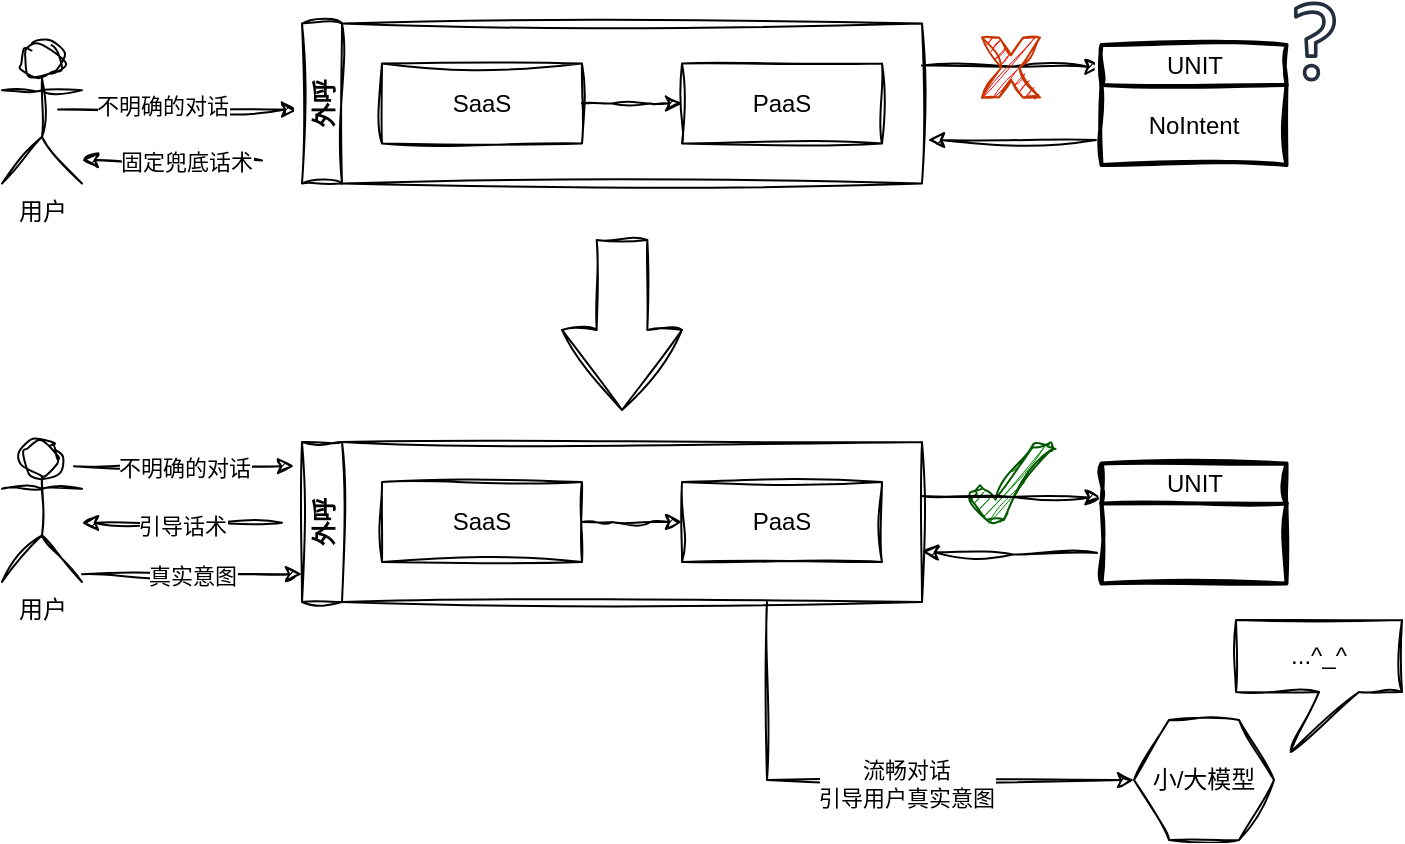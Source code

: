 <mxfile version="23.1.5" type="github">
  <diagram name="第 1 页" id="0i_td3D-GN_kHXEMmez1">
    <mxGraphModel dx="843" dy="565" grid="1" gridSize="10" guides="1" tooltips="1" connect="1" arrows="1" fold="1" page="1" pageScale="1" pageWidth="827" pageHeight="1169" math="0" shadow="0">
      <root>
        <mxCell id="0" />
        <mxCell id="1" parent="0" />
        <mxCell id="gU0ItrqXmpWY7YBNbwFS-90" style="edgeStyle=orthogonalEdgeStyle;rounded=0;sketch=1;hachureGap=4;jiggle=2;curveFitting=1;orthogonalLoop=1;jettySize=auto;html=1;exitX=0.5;exitY=0.5;exitDx=0;exitDy=0;exitPerimeter=0;" edge="1" parent="1">
          <mxGeometry relative="1" as="geometry">
            <mxPoint x="178.0" y="514.739" as="targetPoint" />
            <mxPoint x="58.0" y="514.75" as="sourcePoint" />
          </mxGeometry>
        </mxCell>
        <mxCell id="gU0ItrqXmpWY7YBNbwFS-91" value="不明确的对话" style="edgeLabel;html=1;align=center;verticalAlign=middle;resizable=0;points=[];sketch=1;hachureGap=4;jiggle=2;curveFitting=1;" vertex="1" connectable="0" parent="gU0ItrqXmpWY7YBNbwFS-90">
          <mxGeometry x="0.444" y="4" relative="1" as="geometry">
            <mxPoint x="-35" y="2" as="offset" />
          </mxGeometry>
        </mxCell>
        <mxCell id="gU0ItrqXmpWY7YBNbwFS-4" value="用户" style="shape=umlActor;verticalLabelPosition=bottom;verticalAlign=top;html=1;outlineConnect=0;sketch=1;hachureGap=4;jiggle=2;curveFitting=1;movable=1;resizable=1;rotatable=1;deletable=1;editable=1;locked=0;connectable=1;" vertex="1" parent="1">
          <mxGeometry x="30" y="481.75" width="40" height="70" as="geometry" />
        </mxCell>
        <mxCell id="gU0ItrqXmpWY7YBNbwFS-11" value="小/大模型" style="shape=mxgraph.bpmn.conversation;perimeter=hexagonPerimeter2;whiteSpace=wrap;html=1;aspect=fixed;bpmnConversationType=conv;sketch=1;hachureGap=4;jiggle=2;curveFitting=1;" vertex="1" parent="1">
          <mxGeometry x="596" y="820" width="70" height="60" as="geometry" />
        </mxCell>
        <mxCell id="gU0ItrqXmpWY7YBNbwFS-51" style="edgeStyle=orthogonalEdgeStyle;rounded=0;sketch=1;hachureGap=4;jiggle=2;curveFitting=1;orthogonalLoop=1;jettySize=auto;html=1;exitX=1;exitY=0.5;exitDx=0;exitDy=0;entryX=0.5;entryY=1;entryDx=0;entryDy=0;" edge="1" parent="1">
          <mxGeometry relative="1" as="geometry">
            <mxPoint x="490" y="492.75" as="sourcePoint" />
            <mxPoint x="579.75" y="493.5" as="targetPoint" />
          </mxGeometry>
        </mxCell>
        <mxCell id="gU0ItrqXmpWY7YBNbwFS-89" style="edgeStyle=orthogonalEdgeStyle;rounded=0;sketch=1;hachureGap=4;jiggle=2;curveFitting=1;orthogonalLoop=1;jettySize=auto;html=1;exitX=0;exitY=0.75;exitDx=0;exitDy=0;" edge="1" parent="1">
          <mxGeometry relative="1" as="geometry">
            <mxPoint x="70.0" y="540.002" as="targetPoint" />
            <mxPoint x="160.0" y="540.23" as="sourcePoint" />
          </mxGeometry>
        </mxCell>
        <mxCell id="gU0ItrqXmpWY7YBNbwFS-92" value="固定兜底话术" style="edgeLabel;html=1;align=center;verticalAlign=middle;resizable=0;points=[];sketch=1;hachureGap=4;jiggle=2;curveFitting=1;" vertex="1" connectable="0" parent="gU0ItrqXmpWY7YBNbwFS-89">
          <mxGeometry x="-0.163" relative="1" as="geometry">
            <mxPoint as="offset" />
          </mxGeometry>
        </mxCell>
        <mxCell id="gU0ItrqXmpWY7YBNbwFS-12" value="外呼" style="swimlane;startSize=20;horizontal=0;childLayout=treeLayout;horizontalTree=1;resizable=0;containerType=tree;fontSize=12;sketch=1;hachureGap=4;jiggle=2;curveFitting=1;" vertex="1" parent="1">
          <mxGeometry x="180" y="471.75" width="310" height="80" as="geometry" />
        </mxCell>
        <mxCell id="gU0ItrqXmpWY7YBNbwFS-13" value="SaaS" style="whiteSpace=wrap;html=1;sketch=1;hachureGap=4;jiggle=2;curveFitting=1;" vertex="1" parent="gU0ItrqXmpWY7YBNbwFS-12">
          <mxGeometry x="40" y="20" width="100" height="40" as="geometry" />
        </mxCell>
        <mxCell id="gU0ItrqXmpWY7YBNbwFS-14" value="PaaS" style="whiteSpace=wrap;html=1;sketch=1;hachureGap=4;jiggle=2;curveFitting=1;" vertex="1" parent="gU0ItrqXmpWY7YBNbwFS-12">
          <mxGeometry x="190" y="20" width="100" height="40" as="geometry" />
        </mxCell>
        <mxCell id="gU0ItrqXmpWY7YBNbwFS-15" value="" style="edgeStyle=elbowEdgeStyle;elbow=horizontal;html=1;rounded=1;curved=0;sourcePerimeterSpacing=0;targetPerimeterSpacing=0;startSize=6;endSize=6;sketch=1;hachureGap=4;jiggle=2;curveFitting=1;" edge="1" parent="gU0ItrqXmpWY7YBNbwFS-12" source="gU0ItrqXmpWY7YBNbwFS-13" target="gU0ItrqXmpWY7YBNbwFS-14">
          <mxGeometry relative="1" as="geometry" />
        </mxCell>
        <mxCell id="gU0ItrqXmpWY7YBNbwFS-18" value="UNIT" style="swimlane;html=1;startSize=20;fontStyle=0;collapsible=0;horizontal=0;swimlaneLine=1;swimlaneFillColor=#ffffff;strokeWidth=2;whiteSpace=wrap;sketch=1;hachureGap=4;jiggle=2;curveFitting=1;rotation=90;" vertex="1" parent="1">
          <mxGeometry x="596.0" y="466.25" width="60" height="92.5" as="geometry" />
        </mxCell>
        <mxCell id="gU0ItrqXmpWY7YBNbwFS-42" value="NoIntent" style="text;html=1;align=center;verticalAlign=middle;whiteSpace=wrap;rounded=0;" vertex="1" parent="gU0ItrqXmpWY7YBNbwFS-18">
          <mxGeometry x="-5.684e-14" y="42" width="60" height="30" as="geometry" />
        </mxCell>
        <mxCell id="gU0ItrqXmpWY7YBNbwFS-26" value="" style="sketch=0;outlineConnect=0;fontColor=#232F3E;gradientColor=none;fillColor=#232F3D;strokeColor=none;dashed=0;verticalLabelPosition=bottom;verticalAlign=top;align=center;html=1;fontSize=12;fontStyle=0;aspect=fixed;pointerEvents=1;shape=mxgraph.aws4.question;hachureGap=4;jiggle=2;curveFitting=1;" vertex="1" parent="1">
          <mxGeometry x="676" y="460.75" width="21.03" height="40" as="geometry" />
        </mxCell>
        <mxCell id="gU0ItrqXmpWY7YBNbwFS-30" value="...^_^" style="shape=callout;whiteSpace=wrap;html=1;perimeter=calloutPerimeter;sketch=1;hachureGap=4;jiggle=2;curveFitting=1;rotation=0;position2=0.33;" vertex="1" parent="1">
          <mxGeometry x="647" y="770" width="83" height="66" as="geometry" />
        </mxCell>
        <mxCell id="gU0ItrqXmpWY7YBNbwFS-35" value="" style="verticalLabelPosition=bottom;verticalAlign=top;html=1;shape=mxgraph.basic.x;sketch=1;hachureGap=4;jiggle=2;curveFitting=1;fillColor=#FA0000;fontColor=#000000;strokeColor=#C73500;" vertex="1" parent="1">
          <mxGeometry x="520" y="478.75" width="29" height="30" as="geometry" />
        </mxCell>
        <mxCell id="gU0ItrqXmpWY7YBNbwFS-38" value="" style="verticalLabelPosition=bottom;verticalAlign=top;html=1;shape=mxgraph.basic.tick;sketch=1;hachureGap=4;jiggle=2;curveFitting=1;fillColor=#008a00;fontColor=#ffffff;strokeColor=#005700;" vertex="1" parent="1">
          <mxGeometry x="513.5" y="681" width="42" height="40" as="geometry" />
        </mxCell>
        <mxCell id="gU0ItrqXmpWY7YBNbwFS-93" style="edgeStyle=orthogonalEdgeStyle;rounded=0;sketch=1;hachureGap=4;jiggle=2;curveFitting=1;orthogonalLoop=1;jettySize=auto;html=1;exitX=0.5;exitY=0.5;exitDx=0;exitDy=0;exitPerimeter=0;" edge="1" parent="1">
          <mxGeometry relative="1" as="geometry">
            <mxPoint x="176" y="693" as="targetPoint" />
            <mxPoint x="66.0" y="693.13" as="sourcePoint" />
          </mxGeometry>
        </mxCell>
        <mxCell id="gU0ItrqXmpWY7YBNbwFS-94" value="不明确的对话" style="edgeLabel;html=1;align=center;verticalAlign=middle;resizable=0;points=[];sketch=1;hachureGap=4;jiggle=2;curveFitting=1;" vertex="1" connectable="0" parent="gU0ItrqXmpWY7YBNbwFS-93">
          <mxGeometry x="0.205" y="-2" relative="1" as="geometry">
            <mxPoint x="-12" y="-2" as="offset" />
          </mxGeometry>
        </mxCell>
        <mxCell id="gU0ItrqXmpWY7YBNbwFS-56" value="用户" style="shape=umlActor;verticalLabelPosition=bottom;verticalAlign=top;html=1;outlineConnect=0;sketch=1;hachureGap=4;jiggle=2;curveFitting=1;movable=1;resizable=1;rotatable=1;deletable=1;editable=1;locked=0;connectable=1;" vertex="1" parent="1">
          <mxGeometry x="30" y="681" width="40" height="70" as="geometry" />
        </mxCell>
        <mxCell id="gU0ItrqXmpWY7YBNbwFS-57" style="edgeStyle=orthogonalEdgeStyle;rounded=0;sketch=1;hachureGap=4;jiggle=2;curveFitting=1;orthogonalLoop=1;jettySize=auto;html=1;exitX=1;exitY=0.5;exitDx=0;exitDy=0;entryX=0.5;entryY=1;entryDx=0;entryDy=0;" edge="1" parent="1">
          <mxGeometry relative="1" as="geometry">
            <mxPoint x="490" y="708" as="sourcePoint" />
            <mxPoint x="579.75" y="708.75" as="targetPoint" />
          </mxGeometry>
        </mxCell>
        <mxCell id="gU0ItrqXmpWY7YBNbwFS-78" style="edgeStyle=orthogonalEdgeStyle;rounded=0;sketch=1;hachureGap=4;jiggle=2;curveFitting=1;orthogonalLoop=1;jettySize=auto;html=1;exitX=0.75;exitY=1;exitDx=0;exitDy=0;entryX=0;entryY=0.5;entryDx=0;entryDy=0;" edge="1" parent="1" source="gU0ItrqXmpWY7YBNbwFS-58" target="gU0ItrqXmpWY7YBNbwFS-11">
          <mxGeometry relative="1" as="geometry" />
        </mxCell>
        <mxCell id="gU0ItrqXmpWY7YBNbwFS-79" value="流畅对话&lt;br&gt;引导用户真实意图" style="edgeLabel;html=1;align=center;verticalAlign=middle;resizable=0;points=[];sketch=1;hachureGap=4;jiggle=2;curveFitting=1;" vertex="1" connectable="0" parent="gU0ItrqXmpWY7YBNbwFS-78">
          <mxGeometry x="0.159" y="-2" relative="1" as="geometry">
            <mxPoint as="offset" />
          </mxGeometry>
        </mxCell>
        <mxCell id="gU0ItrqXmpWY7YBNbwFS-95" style="edgeStyle=orthogonalEdgeStyle;rounded=0;sketch=1;hachureGap=4;jiggle=2;curveFitting=1;orthogonalLoop=1;jettySize=auto;html=1;" edge="1" parent="1">
          <mxGeometry relative="1" as="geometry">
            <mxPoint x="70.0" y="721.407" as="targetPoint" />
            <mxPoint x="170" y="721.32" as="sourcePoint" />
          </mxGeometry>
        </mxCell>
        <mxCell id="gU0ItrqXmpWY7YBNbwFS-96" value="引导话术" style="edgeLabel;html=1;align=center;verticalAlign=middle;resizable=0;points=[];sketch=1;hachureGap=4;jiggle=2;curveFitting=1;" vertex="1" connectable="0" parent="gU0ItrqXmpWY7YBNbwFS-95">
          <mxGeometry x="-0.184" y="2" relative="1" as="geometry">
            <mxPoint x="-9" y="-1" as="offset" />
          </mxGeometry>
        </mxCell>
        <mxCell id="gU0ItrqXmpWY7YBNbwFS-58" value="外呼" style="swimlane;startSize=20;horizontal=0;childLayout=treeLayout;horizontalTree=1;resizable=0;containerType=tree;fontSize=12;sketch=1;hachureGap=4;jiggle=2;curveFitting=1;" vertex="1" parent="1">
          <mxGeometry x="180" y="681" width="310" height="80" as="geometry" />
        </mxCell>
        <mxCell id="gU0ItrqXmpWY7YBNbwFS-59" value="SaaS" style="whiteSpace=wrap;html=1;sketch=1;hachureGap=4;jiggle=2;curveFitting=1;" vertex="1" parent="gU0ItrqXmpWY7YBNbwFS-58">
          <mxGeometry x="40" y="20" width="100" height="40" as="geometry" />
        </mxCell>
        <mxCell id="gU0ItrqXmpWY7YBNbwFS-60" value="PaaS" style="whiteSpace=wrap;html=1;sketch=1;hachureGap=4;jiggle=2;curveFitting=1;" vertex="1" parent="gU0ItrqXmpWY7YBNbwFS-58">
          <mxGeometry x="190" y="20" width="100" height="40" as="geometry" />
        </mxCell>
        <mxCell id="gU0ItrqXmpWY7YBNbwFS-61" value="" style="edgeStyle=elbowEdgeStyle;elbow=horizontal;html=1;rounded=1;curved=0;sourcePerimeterSpacing=0;targetPerimeterSpacing=0;startSize=6;endSize=6;sketch=1;hachureGap=4;jiggle=2;curveFitting=1;" edge="1" parent="gU0ItrqXmpWY7YBNbwFS-58" source="gU0ItrqXmpWY7YBNbwFS-59" target="gU0ItrqXmpWY7YBNbwFS-60">
          <mxGeometry relative="1" as="geometry" />
        </mxCell>
        <mxCell id="gU0ItrqXmpWY7YBNbwFS-75" style="edgeStyle=orthogonalEdgeStyle;rounded=0;sketch=1;hachureGap=4;jiggle=2;curveFitting=1;orthogonalLoop=1;jettySize=auto;html=1;exitX=0.5;exitY=1;exitDx=0;exitDy=0;entryX=1;entryY=0.5;entryDx=0;entryDy=0;" edge="1" parent="1">
          <mxGeometry relative="1" as="geometry">
            <mxPoint x="579.75" y="736.75" as="sourcePoint" />
            <mxPoint x="490" y="736" as="targetPoint" />
          </mxGeometry>
        </mxCell>
        <mxCell id="gU0ItrqXmpWY7YBNbwFS-62" value="UNIT" style="swimlane;html=1;startSize=20;fontStyle=0;collapsible=0;horizontal=0;swimlaneLine=1;swimlaneFillColor=#ffffff;strokeWidth=2;whiteSpace=wrap;sketch=1;hachureGap=4;jiggle=2;curveFitting=1;rotation=90;" vertex="1" parent="1">
          <mxGeometry x="596.0" y="675.5" width="60" height="92.5" as="geometry" />
        </mxCell>
        <mxCell id="gU0ItrqXmpWY7YBNbwFS-82" style="edgeStyle=orthogonalEdgeStyle;rounded=0;sketch=1;hachureGap=4;jiggle=2;curveFitting=1;orthogonalLoop=1;jettySize=auto;html=1;" edge="1" parent="1">
          <mxGeometry relative="1" as="geometry">
            <mxPoint x="577" y="530" as="sourcePoint" />
            <mxPoint x="493" y="530" as="targetPoint" />
          </mxGeometry>
        </mxCell>
        <mxCell id="gU0ItrqXmpWY7YBNbwFS-84" value="" style="shape=singleArrow;direction=south;whiteSpace=wrap;html=1;sketch=1;hachureGap=4;jiggle=2;curveFitting=1;arrowWidth=0.422;arrowSize=0.471;" vertex="1" parent="1">
          <mxGeometry x="310" y="580" width="60" height="85" as="geometry" />
        </mxCell>
        <mxCell id="gU0ItrqXmpWY7YBNbwFS-98" style="edgeStyle=orthogonalEdgeStyle;rounded=0;sketch=1;hachureGap=4;jiggle=2;curveFitting=1;orthogonalLoop=1;jettySize=auto;html=1;exitX=0.5;exitY=0.5;exitDx=0;exitDy=0;exitPerimeter=0;" edge="1" parent="1">
          <mxGeometry relative="1" as="geometry">
            <mxPoint x="180" y="747" as="targetPoint" />
            <mxPoint x="70.0" y="747.13" as="sourcePoint" />
          </mxGeometry>
        </mxCell>
        <mxCell id="gU0ItrqXmpWY7YBNbwFS-99" value="真实意图" style="edgeLabel;html=1;align=center;verticalAlign=middle;resizable=0;points=[];sketch=1;hachureGap=4;jiggle=2;curveFitting=1;" vertex="1" connectable="0" parent="gU0ItrqXmpWY7YBNbwFS-98">
          <mxGeometry x="0.205" y="-2" relative="1" as="geometry">
            <mxPoint x="-12" y="-2" as="offset" />
          </mxGeometry>
        </mxCell>
      </root>
    </mxGraphModel>
  </diagram>
</mxfile>
